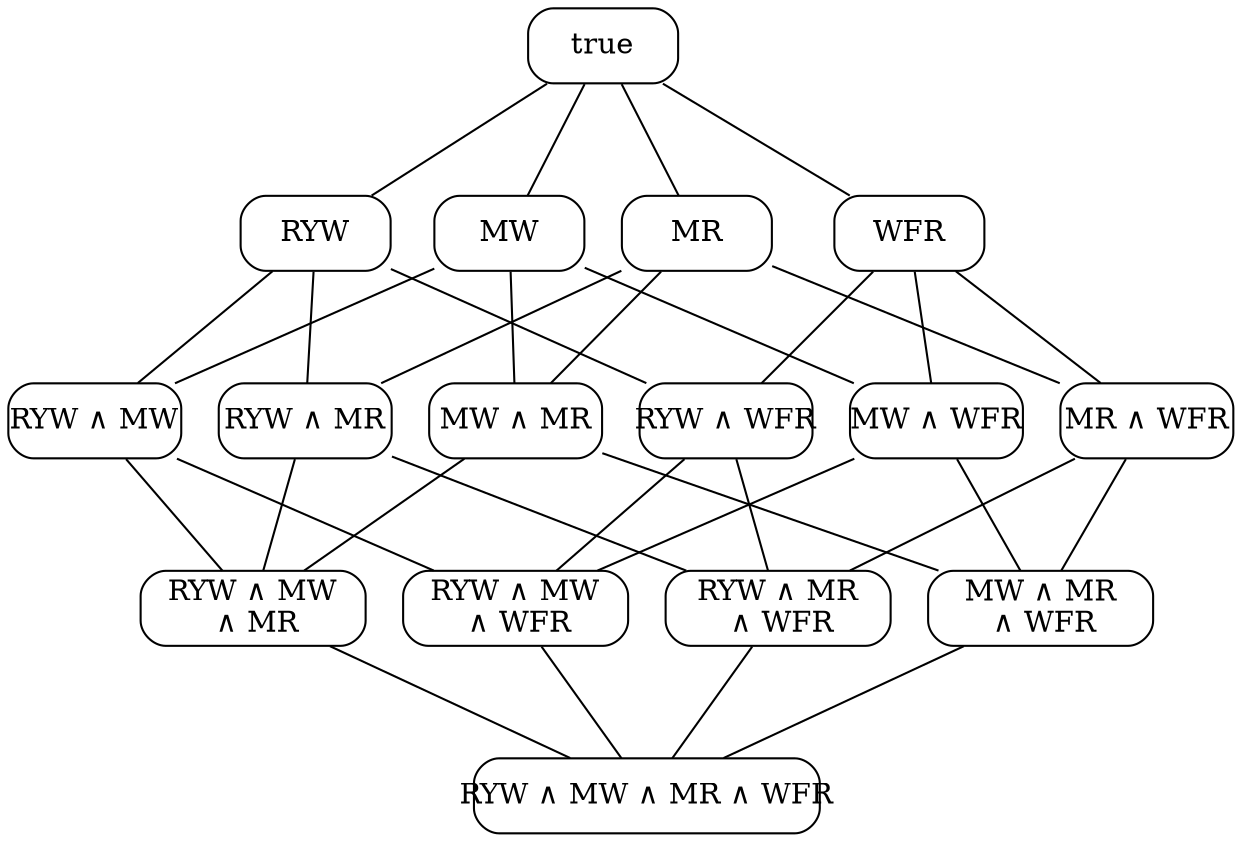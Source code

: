 graph G {
  graph [ranksep=0.75];
  node [shape=box, style=rounded, fixedsize = true, width=1];
  subgraph l0 {
    rank = "min";
    l0n0 [label="true"];
  }
  l0n0 -- {l1n0 l1n1 l1n2 l1n3};
  subgraph l1 {
    rank = "same";
    l1n0 [label="RYW"];
    l1n1 [label="MW"];
    l1n2 [label="MR"];
    l1n3 [label="WFR"];
  }
  subgraph l2 {
    rank = "same";
    node [fixedsize=true,width=1.15];
    l2n0 [label="RYW &and; MW"];
    l2n1 [label="RYW &and; MR"];
    l2n2 [label="RYW &and; WFR"];
    l2n3 [label="MW &and; MR"];
    l2n4 [label="MW &and; WFR"];
    l2n5 [label="MR &and; WFR"];
  }
  l1n0 -- {l2n0 l2n1 l2n2};
  l1n1 -- {l2n0 l2n3 l2n4};
  l1n2 -- {l2n1 l2n3 l2n5};
  l1n3 -- {l2n2 l2n4 l2n5};

  subgraph l3 {
    node [fixedsize=true,width=1.5];
    rank = "same"
    l3n0 [label=<RYW &and; MW<br/> &and; MR>];
    l3n1 [label=<RYW &and; MW<br/> &and; WFR>];
    l3n2 [label=<RYW &and; MR<br/> &and; WFR>];
    l3n3 [label=<MW &and; MR<br/> &and; WFR>];
  }
  l2n0 -- {l3n0 l3n1};
  l2n1 -- {l3n0 l3n2};
  l2n2 -- {l3n1 l3n2};
  l2n3 -- {l3n0 l3n3};
  l2n4 -- {l3n1 l3n3};
  l2n5 -- {l3n2 l3n3};

  subgraph l4 {
    node [fixedsize=true,width=2.3];
    rank = "max";
    l4n0 [label="RYW &and; MW &and; MR &and; WFR"];
  }
  {l3n0 l3n1 l3n2 l3n3} -- l4n0;
}
